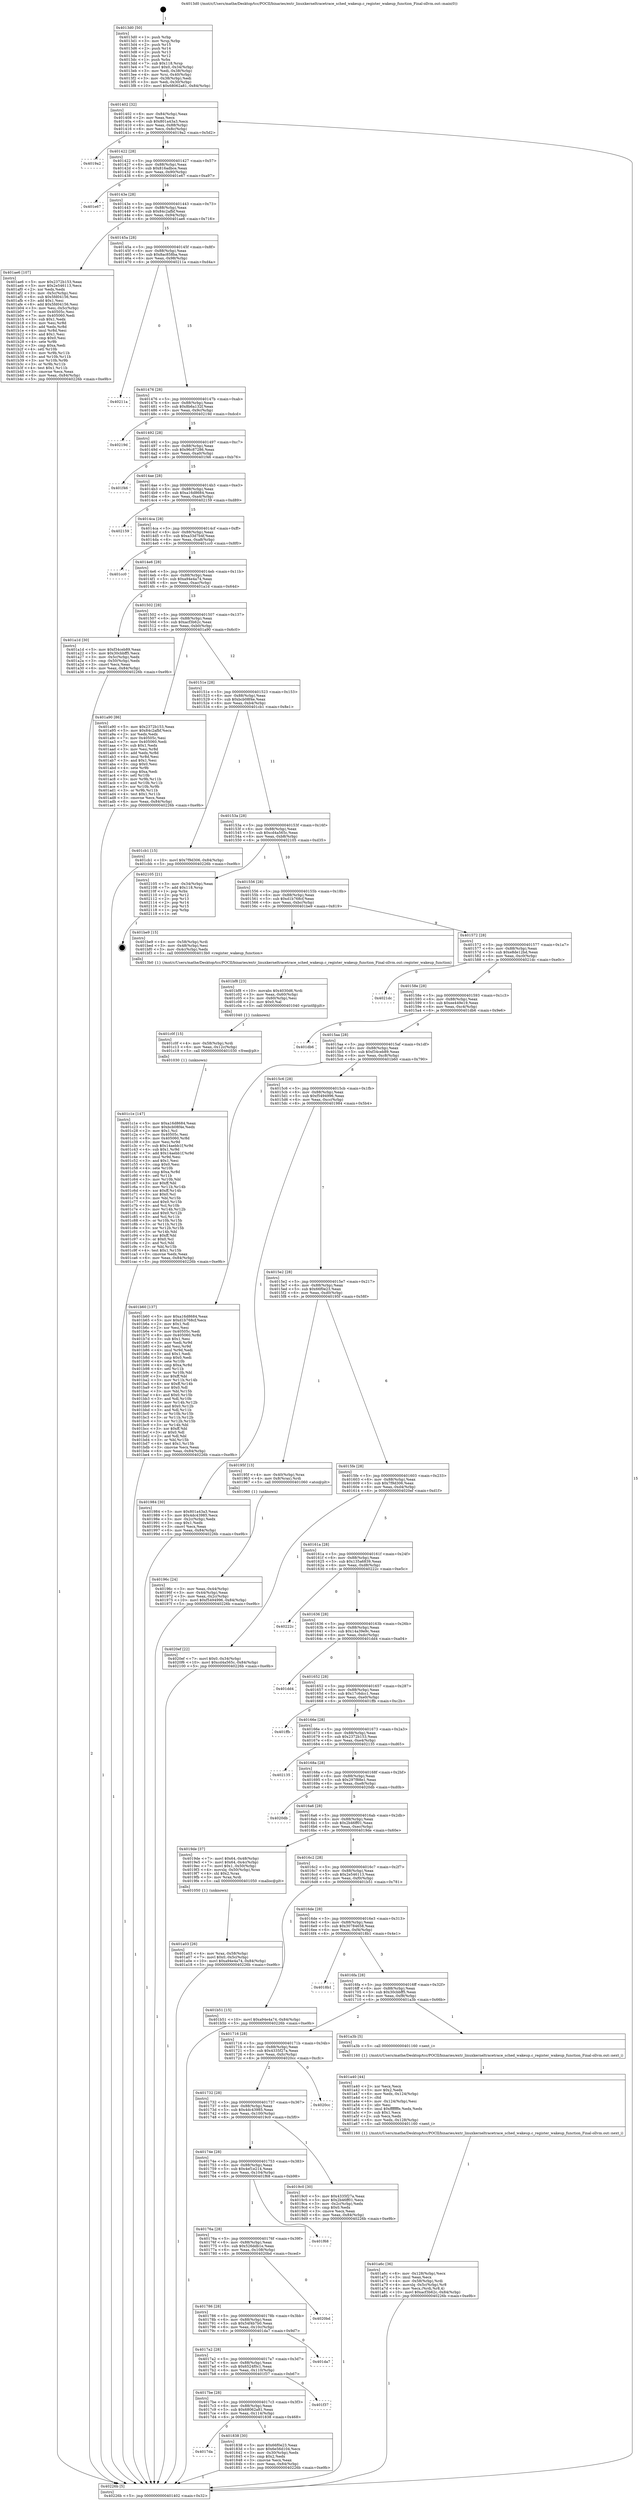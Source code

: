 digraph "0x4013d0" {
  label = "0x4013d0 (/mnt/c/Users/mathe/Desktop/tcc/POCII/binaries/extr_linuxkerneltracetrace_sched_wakeup.c_register_wakeup_function_Final-ollvm.out::main(0))"
  labelloc = "t"
  node[shape=record]

  Entry [label="",width=0.3,height=0.3,shape=circle,fillcolor=black,style=filled]
  "0x401402" [label="{
     0x401402 [32]\l
     | [instrs]\l
     &nbsp;&nbsp;0x401402 \<+6\>: mov -0x84(%rbp),%eax\l
     &nbsp;&nbsp;0x401408 \<+2\>: mov %eax,%ecx\l
     &nbsp;&nbsp;0x40140a \<+6\>: sub $0x801a43a3,%ecx\l
     &nbsp;&nbsp;0x401410 \<+6\>: mov %eax,-0x88(%rbp)\l
     &nbsp;&nbsp;0x401416 \<+6\>: mov %ecx,-0x8c(%rbp)\l
     &nbsp;&nbsp;0x40141c \<+6\>: je 00000000004019a2 \<main+0x5d2\>\l
  }"]
  "0x4019a2" [label="{
     0x4019a2\l
  }", style=dashed]
  "0x401422" [label="{
     0x401422 [28]\l
     | [instrs]\l
     &nbsp;&nbsp;0x401422 \<+5\>: jmp 0000000000401427 \<main+0x57\>\l
     &nbsp;&nbsp;0x401427 \<+6\>: mov -0x88(%rbp),%eax\l
     &nbsp;&nbsp;0x40142d \<+5\>: sub $0x816adbce,%eax\l
     &nbsp;&nbsp;0x401432 \<+6\>: mov %eax,-0x90(%rbp)\l
     &nbsp;&nbsp;0x401438 \<+6\>: je 0000000000401e67 \<main+0xa97\>\l
  }"]
  Exit [label="",width=0.3,height=0.3,shape=circle,fillcolor=black,style=filled,peripheries=2]
  "0x401e67" [label="{
     0x401e67\l
  }", style=dashed]
  "0x40143e" [label="{
     0x40143e [28]\l
     | [instrs]\l
     &nbsp;&nbsp;0x40143e \<+5\>: jmp 0000000000401443 \<main+0x73\>\l
     &nbsp;&nbsp;0x401443 \<+6\>: mov -0x88(%rbp),%eax\l
     &nbsp;&nbsp;0x401449 \<+5\>: sub $0x84c2afbf,%eax\l
     &nbsp;&nbsp;0x40144e \<+6\>: mov %eax,-0x94(%rbp)\l
     &nbsp;&nbsp;0x401454 \<+6\>: je 0000000000401ae6 \<main+0x716\>\l
  }"]
  "0x401c1e" [label="{
     0x401c1e [147]\l
     | [instrs]\l
     &nbsp;&nbsp;0x401c1e \<+5\>: mov $0xa16d8684,%eax\l
     &nbsp;&nbsp;0x401c23 \<+5\>: mov $0xbcb08f4e,%edx\l
     &nbsp;&nbsp;0x401c28 \<+2\>: mov $0x1,%cl\l
     &nbsp;&nbsp;0x401c2a \<+7\>: mov 0x40505c,%esi\l
     &nbsp;&nbsp;0x401c31 \<+8\>: mov 0x405060,%r8d\l
     &nbsp;&nbsp;0x401c39 \<+3\>: mov %esi,%r9d\l
     &nbsp;&nbsp;0x401c3c \<+7\>: sub $0x14aebb1f,%r9d\l
     &nbsp;&nbsp;0x401c43 \<+4\>: sub $0x1,%r9d\l
     &nbsp;&nbsp;0x401c47 \<+7\>: add $0x14aebb1f,%r9d\l
     &nbsp;&nbsp;0x401c4e \<+4\>: imul %r9d,%esi\l
     &nbsp;&nbsp;0x401c52 \<+3\>: and $0x1,%esi\l
     &nbsp;&nbsp;0x401c55 \<+3\>: cmp $0x0,%esi\l
     &nbsp;&nbsp;0x401c58 \<+4\>: sete %r10b\l
     &nbsp;&nbsp;0x401c5c \<+4\>: cmp $0xa,%r8d\l
     &nbsp;&nbsp;0x401c60 \<+4\>: setl %r11b\l
     &nbsp;&nbsp;0x401c64 \<+3\>: mov %r10b,%bl\l
     &nbsp;&nbsp;0x401c67 \<+3\>: xor $0xff,%bl\l
     &nbsp;&nbsp;0x401c6a \<+3\>: mov %r11b,%r14b\l
     &nbsp;&nbsp;0x401c6d \<+4\>: xor $0xff,%r14b\l
     &nbsp;&nbsp;0x401c71 \<+3\>: xor $0x0,%cl\l
     &nbsp;&nbsp;0x401c74 \<+3\>: mov %bl,%r15b\l
     &nbsp;&nbsp;0x401c77 \<+4\>: and $0x0,%r15b\l
     &nbsp;&nbsp;0x401c7b \<+3\>: and %cl,%r10b\l
     &nbsp;&nbsp;0x401c7e \<+3\>: mov %r14b,%r12b\l
     &nbsp;&nbsp;0x401c81 \<+4\>: and $0x0,%r12b\l
     &nbsp;&nbsp;0x401c85 \<+3\>: and %cl,%r11b\l
     &nbsp;&nbsp;0x401c88 \<+3\>: or %r10b,%r15b\l
     &nbsp;&nbsp;0x401c8b \<+3\>: or %r11b,%r12b\l
     &nbsp;&nbsp;0x401c8e \<+3\>: xor %r12b,%r15b\l
     &nbsp;&nbsp;0x401c91 \<+3\>: or %r14b,%bl\l
     &nbsp;&nbsp;0x401c94 \<+3\>: xor $0xff,%bl\l
     &nbsp;&nbsp;0x401c97 \<+3\>: or $0x0,%cl\l
     &nbsp;&nbsp;0x401c9a \<+2\>: and %cl,%bl\l
     &nbsp;&nbsp;0x401c9c \<+3\>: or %bl,%r15b\l
     &nbsp;&nbsp;0x401c9f \<+4\>: test $0x1,%r15b\l
     &nbsp;&nbsp;0x401ca3 \<+3\>: cmovne %edx,%eax\l
     &nbsp;&nbsp;0x401ca6 \<+6\>: mov %eax,-0x84(%rbp)\l
     &nbsp;&nbsp;0x401cac \<+5\>: jmp 000000000040226b \<main+0xe9b\>\l
  }"]
  "0x401ae6" [label="{
     0x401ae6 [107]\l
     | [instrs]\l
     &nbsp;&nbsp;0x401ae6 \<+5\>: mov $0x2372b153,%eax\l
     &nbsp;&nbsp;0x401aeb \<+5\>: mov $0x2e546113,%ecx\l
     &nbsp;&nbsp;0x401af0 \<+2\>: xor %edx,%edx\l
     &nbsp;&nbsp;0x401af2 \<+3\>: mov -0x5c(%rbp),%esi\l
     &nbsp;&nbsp;0x401af5 \<+6\>: sub $0x5fd04156,%esi\l
     &nbsp;&nbsp;0x401afb \<+3\>: add $0x1,%esi\l
     &nbsp;&nbsp;0x401afe \<+6\>: add $0x5fd04156,%esi\l
     &nbsp;&nbsp;0x401b04 \<+3\>: mov %esi,-0x5c(%rbp)\l
     &nbsp;&nbsp;0x401b07 \<+7\>: mov 0x40505c,%esi\l
     &nbsp;&nbsp;0x401b0e \<+7\>: mov 0x405060,%edi\l
     &nbsp;&nbsp;0x401b15 \<+3\>: sub $0x1,%edx\l
     &nbsp;&nbsp;0x401b18 \<+3\>: mov %esi,%r8d\l
     &nbsp;&nbsp;0x401b1b \<+3\>: add %edx,%r8d\l
     &nbsp;&nbsp;0x401b1e \<+4\>: imul %r8d,%esi\l
     &nbsp;&nbsp;0x401b22 \<+3\>: and $0x1,%esi\l
     &nbsp;&nbsp;0x401b25 \<+3\>: cmp $0x0,%esi\l
     &nbsp;&nbsp;0x401b28 \<+4\>: sete %r9b\l
     &nbsp;&nbsp;0x401b2c \<+3\>: cmp $0xa,%edi\l
     &nbsp;&nbsp;0x401b2f \<+4\>: setl %r10b\l
     &nbsp;&nbsp;0x401b33 \<+3\>: mov %r9b,%r11b\l
     &nbsp;&nbsp;0x401b36 \<+3\>: and %r10b,%r11b\l
     &nbsp;&nbsp;0x401b39 \<+3\>: xor %r10b,%r9b\l
     &nbsp;&nbsp;0x401b3c \<+3\>: or %r9b,%r11b\l
     &nbsp;&nbsp;0x401b3f \<+4\>: test $0x1,%r11b\l
     &nbsp;&nbsp;0x401b43 \<+3\>: cmovne %ecx,%eax\l
     &nbsp;&nbsp;0x401b46 \<+6\>: mov %eax,-0x84(%rbp)\l
     &nbsp;&nbsp;0x401b4c \<+5\>: jmp 000000000040226b \<main+0xe9b\>\l
  }"]
  "0x40145a" [label="{
     0x40145a [28]\l
     | [instrs]\l
     &nbsp;&nbsp;0x40145a \<+5\>: jmp 000000000040145f \<main+0x8f\>\l
     &nbsp;&nbsp;0x40145f \<+6\>: mov -0x88(%rbp),%eax\l
     &nbsp;&nbsp;0x401465 \<+5\>: sub $0x8ac858ba,%eax\l
     &nbsp;&nbsp;0x40146a \<+6\>: mov %eax,-0x98(%rbp)\l
     &nbsp;&nbsp;0x401470 \<+6\>: je 000000000040211a \<main+0xd4a\>\l
  }"]
  "0x401c0f" [label="{
     0x401c0f [15]\l
     | [instrs]\l
     &nbsp;&nbsp;0x401c0f \<+4\>: mov -0x58(%rbp),%rdi\l
     &nbsp;&nbsp;0x401c13 \<+6\>: mov %eax,-0x12c(%rbp)\l
     &nbsp;&nbsp;0x401c19 \<+5\>: call 0000000000401030 \<free@plt\>\l
     | [calls]\l
     &nbsp;&nbsp;0x401030 \{1\} (unknown)\l
  }"]
  "0x40211a" [label="{
     0x40211a\l
  }", style=dashed]
  "0x401476" [label="{
     0x401476 [28]\l
     | [instrs]\l
     &nbsp;&nbsp;0x401476 \<+5\>: jmp 000000000040147b \<main+0xab\>\l
     &nbsp;&nbsp;0x40147b \<+6\>: mov -0x88(%rbp),%eax\l
     &nbsp;&nbsp;0x401481 \<+5\>: sub $0x8b6a132f,%eax\l
     &nbsp;&nbsp;0x401486 \<+6\>: mov %eax,-0x9c(%rbp)\l
     &nbsp;&nbsp;0x40148c \<+6\>: je 000000000040219d \<main+0xdcd\>\l
  }"]
  "0x401bf8" [label="{
     0x401bf8 [23]\l
     | [instrs]\l
     &nbsp;&nbsp;0x401bf8 \<+10\>: movabs $0x4030d6,%rdi\l
     &nbsp;&nbsp;0x401c02 \<+3\>: mov %eax,-0x60(%rbp)\l
     &nbsp;&nbsp;0x401c05 \<+3\>: mov -0x60(%rbp),%esi\l
     &nbsp;&nbsp;0x401c08 \<+2\>: mov $0x0,%al\l
     &nbsp;&nbsp;0x401c0a \<+5\>: call 0000000000401040 \<printf@plt\>\l
     | [calls]\l
     &nbsp;&nbsp;0x401040 \{1\} (unknown)\l
  }"]
  "0x40219d" [label="{
     0x40219d\l
  }", style=dashed]
  "0x401492" [label="{
     0x401492 [28]\l
     | [instrs]\l
     &nbsp;&nbsp;0x401492 \<+5\>: jmp 0000000000401497 \<main+0xc7\>\l
     &nbsp;&nbsp;0x401497 \<+6\>: mov -0x88(%rbp),%eax\l
     &nbsp;&nbsp;0x40149d \<+5\>: sub $0x96c87286,%eax\l
     &nbsp;&nbsp;0x4014a2 \<+6\>: mov %eax,-0xa0(%rbp)\l
     &nbsp;&nbsp;0x4014a8 \<+6\>: je 0000000000401f46 \<main+0xb76\>\l
  }"]
  "0x401a6c" [label="{
     0x401a6c [36]\l
     | [instrs]\l
     &nbsp;&nbsp;0x401a6c \<+6\>: mov -0x128(%rbp),%ecx\l
     &nbsp;&nbsp;0x401a72 \<+3\>: imul %eax,%ecx\l
     &nbsp;&nbsp;0x401a75 \<+4\>: mov -0x58(%rbp),%rdi\l
     &nbsp;&nbsp;0x401a79 \<+4\>: movslq -0x5c(%rbp),%r8\l
     &nbsp;&nbsp;0x401a7d \<+4\>: mov %ecx,(%rdi,%r8,4)\l
     &nbsp;&nbsp;0x401a81 \<+10\>: movl $0xacf3b62c,-0x84(%rbp)\l
     &nbsp;&nbsp;0x401a8b \<+5\>: jmp 000000000040226b \<main+0xe9b\>\l
  }"]
  "0x401f46" [label="{
     0x401f46\l
  }", style=dashed]
  "0x4014ae" [label="{
     0x4014ae [28]\l
     | [instrs]\l
     &nbsp;&nbsp;0x4014ae \<+5\>: jmp 00000000004014b3 \<main+0xe3\>\l
     &nbsp;&nbsp;0x4014b3 \<+6\>: mov -0x88(%rbp),%eax\l
     &nbsp;&nbsp;0x4014b9 \<+5\>: sub $0xa16d8684,%eax\l
     &nbsp;&nbsp;0x4014be \<+6\>: mov %eax,-0xa4(%rbp)\l
     &nbsp;&nbsp;0x4014c4 \<+6\>: je 0000000000402159 \<main+0xd89\>\l
  }"]
  "0x401a40" [label="{
     0x401a40 [44]\l
     | [instrs]\l
     &nbsp;&nbsp;0x401a40 \<+2\>: xor %ecx,%ecx\l
     &nbsp;&nbsp;0x401a42 \<+5\>: mov $0x2,%edx\l
     &nbsp;&nbsp;0x401a47 \<+6\>: mov %edx,-0x124(%rbp)\l
     &nbsp;&nbsp;0x401a4d \<+1\>: cltd\l
     &nbsp;&nbsp;0x401a4e \<+6\>: mov -0x124(%rbp),%esi\l
     &nbsp;&nbsp;0x401a54 \<+2\>: idiv %esi\l
     &nbsp;&nbsp;0x401a56 \<+6\>: imul $0xfffffffe,%edx,%edx\l
     &nbsp;&nbsp;0x401a5c \<+3\>: sub $0x1,%ecx\l
     &nbsp;&nbsp;0x401a5f \<+2\>: sub %ecx,%edx\l
     &nbsp;&nbsp;0x401a61 \<+6\>: mov %edx,-0x128(%rbp)\l
     &nbsp;&nbsp;0x401a67 \<+5\>: call 0000000000401160 \<next_i\>\l
     | [calls]\l
     &nbsp;&nbsp;0x401160 \{1\} (/mnt/c/Users/mathe/Desktop/tcc/POCII/binaries/extr_linuxkerneltracetrace_sched_wakeup.c_register_wakeup_function_Final-ollvm.out::next_i)\l
  }"]
  "0x402159" [label="{
     0x402159\l
  }", style=dashed]
  "0x4014ca" [label="{
     0x4014ca [28]\l
     | [instrs]\l
     &nbsp;&nbsp;0x4014ca \<+5\>: jmp 00000000004014cf \<main+0xff\>\l
     &nbsp;&nbsp;0x4014cf \<+6\>: mov -0x88(%rbp),%eax\l
     &nbsp;&nbsp;0x4014d5 \<+5\>: sub $0xa33d7b4f,%eax\l
     &nbsp;&nbsp;0x4014da \<+6\>: mov %eax,-0xa8(%rbp)\l
     &nbsp;&nbsp;0x4014e0 \<+6\>: je 0000000000401cc0 \<main+0x8f0\>\l
  }"]
  "0x401a03" [label="{
     0x401a03 [26]\l
     | [instrs]\l
     &nbsp;&nbsp;0x401a03 \<+4\>: mov %rax,-0x58(%rbp)\l
     &nbsp;&nbsp;0x401a07 \<+7\>: movl $0x0,-0x5c(%rbp)\l
     &nbsp;&nbsp;0x401a0e \<+10\>: movl $0xa94e4a74,-0x84(%rbp)\l
     &nbsp;&nbsp;0x401a18 \<+5\>: jmp 000000000040226b \<main+0xe9b\>\l
  }"]
  "0x401cc0" [label="{
     0x401cc0\l
  }", style=dashed]
  "0x4014e6" [label="{
     0x4014e6 [28]\l
     | [instrs]\l
     &nbsp;&nbsp;0x4014e6 \<+5\>: jmp 00000000004014eb \<main+0x11b\>\l
     &nbsp;&nbsp;0x4014eb \<+6\>: mov -0x88(%rbp),%eax\l
     &nbsp;&nbsp;0x4014f1 \<+5\>: sub $0xa94e4a74,%eax\l
     &nbsp;&nbsp;0x4014f6 \<+6\>: mov %eax,-0xac(%rbp)\l
     &nbsp;&nbsp;0x4014fc \<+6\>: je 0000000000401a1d \<main+0x64d\>\l
  }"]
  "0x40196c" [label="{
     0x40196c [24]\l
     | [instrs]\l
     &nbsp;&nbsp;0x40196c \<+3\>: mov %eax,-0x44(%rbp)\l
     &nbsp;&nbsp;0x40196f \<+3\>: mov -0x44(%rbp),%eax\l
     &nbsp;&nbsp;0x401972 \<+3\>: mov %eax,-0x2c(%rbp)\l
     &nbsp;&nbsp;0x401975 \<+10\>: movl $0xf5494996,-0x84(%rbp)\l
     &nbsp;&nbsp;0x40197f \<+5\>: jmp 000000000040226b \<main+0xe9b\>\l
  }"]
  "0x401a1d" [label="{
     0x401a1d [30]\l
     | [instrs]\l
     &nbsp;&nbsp;0x401a1d \<+5\>: mov $0xf34ceb89,%eax\l
     &nbsp;&nbsp;0x401a22 \<+5\>: mov $0x30cbbff5,%ecx\l
     &nbsp;&nbsp;0x401a27 \<+3\>: mov -0x5c(%rbp),%edx\l
     &nbsp;&nbsp;0x401a2a \<+3\>: cmp -0x50(%rbp),%edx\l
     &nbsp;&nbsp;0x401a2d \<+3\>: cmovl %ecx,%eax\l
     &nbsp;&nbsp;0x401a30 \<+6\>: mov %eax,-0x84(%rbp)\l
     &nbsp;&nbsp;0x401a36 \<+5\>: jmp 000000000040226b \<main+0xe9b\>\l
  }"]
  "0x401502" [label="{
     0x401502 [28]\l
     | [instrs]\l
     &nbsp;&nbsp;0x401502 \<+5\>: jmp 0000000000401507 \<main+0x137\>\l
     &nbsp;&nbsp;0x401507 \<+6\>: mov -0x88(%rbp),%eax\l
     &nbsp;&nbsp;0x40150d \<+5\>: sub $0xacf3b62c,%eax\l
     &nbsp;&nbsp;0x401512 \<+6\>: mov %eax,-0xb0(%rbp)\l
     &nbsp;&nbsp;0x401518 \<+6\>: je 0000000000401a90 \<main+0x6c0\>\l
  }"]
  "0x4013d0" [label="{
     0x4013d0 [50]\l
     | [instrs]\l
     &nbsp;&nbsp;0x4013d0 \<+1\>: push %rbp\l
     &nbsp;&nbsp;0x4013d1 \<+3\>: mov %rsp,%rbp\l
     &nbsp;&nbsp;0x4013d4 \<+2\>: push %r15\l
     &nbsp;&nbsp;0x4013d6 \<+2\>: push %r14\l
     &nbsp;&nbsp;0x4013d8 \<+2\>: push %r13\l
     &nbsp;&nbsp;0x4013da \<+2\>: push %r12\l
     &nbsp;&nbsp;0x4013dc \<+1\>: push %rbx\l
     &nbsp;&nbsp;0x4013dd \<+7\>: sub $0x118,%rsp\l
     &nbsp;&nbsp;0x4013e4 \<+7\>: movl $0x0,-0x34(%rbp)\l
     &nbsp;&nbsp;0x4013eb \<+3\>: mov %edi,-0x38(%rbp)\l
     &nbsp;&nbsp;0x4013ee \<+4\>: mov %rsi,-0x40(%rbp)\l
     &nbsp;&nbsp;0x4013f2 \<+3\>: mov -0x38(%rbp),%edi\l
     &nbsp;&nbsp;0x4013f5 \<+3\>: mov %edi,-0x30(%rbp)\l
     &nbsp;&nbsp;0x4013f8 \<+10\>: movl $0x68062a81,-0x84(%rbp)\l
  }"]
  "0x401a90" [label="{
     0x401a90 [86]\l
     | [instrs]\l
     &nbsp;&nbsp;0x401a90 \<+5\>: mov $0x2372b153,%eax\l
     &nbsp;&nbsp;0x401a95 \<+5\>: mov $0x84c2afbf,%ecx\l
     &nbsp;&nbsp;0x401a9a \<+2\>: xor %edx,%edx\l
     &nbsp;&nbsp;0x401a9c \<+7\>: mov 0x40505c,%esi\l
     &nbsp;&nbsp;0x401aa3 \<+7\>: mov 0x405060,%edi\l
     &nbsp;&nbsp;0x401aaa \<+3\>: sub $0x1,%edx\l
     &nbsp;&nbsp;0x401aad \<+3\>: mov %esi,%r8d\l
     &nbsp;&nbsp;0x401ab0 \<+3\>: add %edx,%r8d\l
     &nbsp;&nbsp;0x401ab3 \<+4\>: imul %r8d,%esi\l
     &nbsp;&nbsp;0x401ab7 \<+3\>: and $0x1,%esi\l
     &nbsp;&nbsp;0x401aba \<+3\>: cmp $0x0,%esi\l
     &nbsp;&nbsp;0x401abd \<+4\>: sete %r9b\l
     &nbsp;&nbsp;0x401ac1 \<+3\>: cmp $0xa,%edi\l
     &nbsp;&nbsp;0x401ac4 \<+4\>: setl %r10b\l
     &nbsp;&nbsp;0x401ac8 \<+3\>: mov %r9b,%r11b\l
     &nbsp;&nbsp;0x401acb \<+3\>: and %r10b,%r11b\l
     &nbsp;&nbsp;0x401ace \<+3\>: xor %r10b,%r9b\l
     &nbsp;&nbsp;0x401ad1 \<+3\>: or %r9b,%r11b\l
     &nbsp;&nbsp;0x401ad4 \<+4\>: test $0x1,%r11b\l
     &nbsp;&nbsp;0x401ad8 \<+3\>: cmovne %ecx,%eax\l
     &nbsp;&nbsp;0x401adb \<+6\>: mov %eax,-0x84(%rbp)\l
     &nbsp;&nbsp;0x401ae1 \<+5\>: jmp 000000000040226b \<main+0xe9b\>\l
  }"]
  "0x40151e" [label="{
     0x40151e [28]\l
     | [instrs]\l
     &nbsp;&nbsp;0x40151e \<+5\>: jmp 0000000000401523 \<main+0x153\>\l
     &nbsp;&nbsp;0x401523 \<+6\>: mov -0x88(%rbp),%eax\l
     &nbsp;&nbsp;0x401529 \<+5\>: sub $0xbcb08f4e,%eax\l
     &nbsp;&nbsp;0x40152e \<+6\>: mov %eax,-0xb4(%rbp)\l
     &nbsp;&nbsp;0x401534 \<+6\>: je 0000000000401cb1 \<main+0x8e1\>\l
  }"]
  "0x40226b" [label="{
     0x40226b [5]\l
     | [instrs]\l
     &nbsp;&nbsp;0x40226b \<+5\>: jmp 0000000000401402 \<main+0x32\>\l
  }"]
  "0x401cb1" [label="{
     0x401cb1 [15]\l
     | [instrs]\l
     &nbsp;&nbsp;0x401cb1 \<+10\>: movl $0x7f9d306,-0x84(%rbp)\l
     &nbsp;&nbsp;0x401cbb \<+5\>: jmp 000000000040226b \<main+0xe9b\>\l
  }"]
  "0x40153a" [label="{
     0x40153a [28]\l
     | [instrs]\l
     &nbsp;&nbsp;0x40153a \<+5\>: jmp 000000000040153f \<main+0x16f\>\l
     &nbsp;&nbsp;0x40153f \<+6\>: mov -0x88(%rbp),%eax\l
     &nbsp;&nbsp;0x401545 \<+5\>: sub $0xcd4a565c,%eax\l
     &nbsp;&nbsp;0x40154a \<+6\>: mov %eax,-0xb8(%rbp)\l
     &nbsp;&nbsp;0x401550 \<+6\>: je 0000000000402105 \<main+0xd35\>\l
  }"]
  "0x4017da" [label="{
     0x4017da\l
  }", style=dashed]
  "0x402105" [label="{
     0x402105 [21]\l
     | [instrs]\l
     &nbsp;&nbsp;0x402105 \<+3\>: mov -0x34(%rbp),%eax\l
     &nbsp;&nbsp;0x402108 \<+7\>: add $0x118,%rsp\l
     &nbsp;&nbsp;0x40210f \<+1\>: pop %rbx\l
     &nbsp;&nbsp;0x402110 \<+2\>: pop %r12\l
     &nbsp;&nbsp;0x402112 \<+2\>: pop %r13\l
     &nbsp;&nbsp;0x402114 \<+2\>: pop %r14\l
     &nbsp;&nbsp;0x402116 \<+2\>: pop %r15\l
     &nbsp;&nbsp;0x402118 \<+1\>: pop %rbp\l
     &nbsp;&nbsp;0x402119 \<+1\>: ret\l
  }"]
  "0x401556" [label="{
     0x401556 [28]\l
     | [instrs]\l
     &nbsp;&nbsp;0x401556 \<+5\>: jmp 000000000040155b \<main+0x18b\>\l
     &nbsp;&nbsp;0x40155b \<+6\>: mov -0x88(%rbp),%eax\l
     &nbsp;&nbsp;0x401561 \<+5\>: sub $0xd1b768cf,%eax\l
     &nbsp;&nbsp;0x401566 \<+6\>: mov %eax,-0xbc(%rbp)\l
     &nbsp;&nbsp;0x40156c \<+6\>: je 0000000000401be9 \<main+0x819\>\l
  }"]
  "0x401838" [label="{
     0x401838 [30]\l
     | [instrs]\l
     &nbsp;&nbsp;0x401838 \<+5\>: mov $0x66f0e23,%eax\l
     &nbsp;&nbsp;0x40183d \<+5\>: mov $0x6e56d104,%ecx\l
     &nbsp;&nbsp;0x401842 \<+3\>: mov -0x30(%rbp),%edx\l
     &nbsp;&nbsp;0x401845 \<+3\>: cmp $0x2,%edx\l
     &nbsp;&nbsp;0x401848 \<+3\>: cmovne %ecx,%eax\l
     &nbsp;&nbsp;0x40184b \<+6\>: mov %eax,-0x84(%rbp)\l
     &nbsp;&nbsp;0x401851 \<+5\>: jmp 000000000040226b \<main+0xe9b\>\l
  }"]
  "0x401be9" [label="{
     0x401be9 [15]\l
     | [instrs]\l
     &nbsp;&nbsp;0x401be9 \<+4\>: mov -0x58(%rbp),%rdi\l
     &nbsp;&nbsp;0x401bed \<+3\>: mov -0x48(%rbp),%esi\l
     &nbsp;&nbsp;0x401bf0 \<+3\>: mov -0x4c(%rbp),%edx\l
     &nbsp;&nbsp;0x401bf3 \<+5\>: call 00000000004013b0 \<register_wakeup_function\>\l
     | [calls]\l
     &nbsp;&nbsp;0x4013b0 \{1\} (/mnt/c/Users/mathe/Desktop/tcc/POCII/binaries/extr_linuxkerneltracetrace_sched_wakeup.c_register_wakeup_function_Final-ollvm.out::register_wakeup_function)\l
  }"]
  "0x401572" [label="{
     0x401572 [28]\l
     | [instrs]\l
     &nbsp;&nbsp;0x401572 \<+5\>: jmp 0000000000401577 \<main+0x1a7\>\l
     &nbsp;&nbsp;0x401577 \<+6\>: mov -0x88(%rbp),%eax\l
     &nbsp;&nbsp;0x40157d \<+5\>: sub $0xe8de12bd,%eax\l
     &nbsp;&nbsp;0x401582 \<+6\>: mov %eax,-0xc0(%rbp)\l
     &nbsp;&nbsp;0x401588 \<+6\>: je 00000000004021dc \<main+0xe0c\>\l
  }"]
  "0x4017be" [label="{
     0x4017be [28]\l
     | [instrs]\l
     &nbsp;&nbsp;0x4017be \<+5\>: jmp 00000000004017c3 \<main+0x3f3\>\l
     &nbsp;&nbsp;0x4017c3 \<+6\>: mov -0x88(%rbp),%eax\l
     &nbsp;&nbsp;0x4017c9 \<+5\>: sub $0x68062a81,%eax\l
     &nbsp;&nbsp;0x4017ce \<+6\>: mov %eax,-0x114(%rbp)\l
     &nbsp;&nbsp;0x4017d4 \<+6\>: je 0000000000401838 \<main+0x468\>\l
  }"]
  "0x4021dc" [label="{
     0x4021dc\l
  }", style=dashed]
  "0x40158e" [label="{
     0x40158e [28]\l
     | [instrs]\l
     &nbsp;&nbsp;0x40158e \<+5\>: jmp 0000000000401593 \<main+0x1c3\>\l
     &nbsp;&nbsp;0x401593 \<+6\>: mov -0x88(%rbp),%eax\l
     &nbsp;&nbsp;0x401599 \<+5\>: sub $0xee449e19,%eax\l
     &nbsp;&nbsp;0x40159e \<+6\>: mov %eax,-0xc4(%rbp)\l
     &nbsp;&nbsp;0x4015a4 \<+6\>: je 0000000000401db6 \<main+0x9e6\>\l
  }"]
  "0x401f37" [label="{
     0x401f37\l
  }", style=dashed]
  "0x401db6" [label="{
     0x401db6\l
  }", style=dashed]
  "0x4015aa" [label="{
     0x4015aa [28]\l
     | [instrs]\l
     &nbsp;&nbsp;0x4015aa \<+5\>: jmp 00000000004015af \<main+0x1df\>\l
     &nbsp;&nbsp;0x4015af \<+6\>: mov -0x88(%rbp),%eax\l
     &nbsp;&nbsp;0x4015b5 \<+5\>: sub $0xf34ceb89,%eax\l
     &nbsp;&nbsp;0x4015ba \<+6\>: mov %eax,-0xc8(%rbp)\l
     &nbsp;&nbsp;0x4015c0 \<+6\>: je 0000000000401b60 \<main+0x790\>\l
  }"]
  "0x4017a2" [label="{
     0x4017a2 [28]\l
     | [instrs]\l
     &nbsp;&nbsp;0x4017a2 \<+5\>: jmp 00000000004017a7 \<main+0x3d7\>\l
     &nbsp;&nbsp;0x4017a7 \<+6\>: mov -0x88(%rbp),%eax\l
     &nbsp;&nbsp;0x4017ad \<+5\>: sub $0x6524f0c1,%eax\l
     &nbsp;&nbsp;0x4017b2 \<+6\>: mov %eax,-0x110(%rbp)\l
     &nbsp;&nbsp;0x4017b8 \<+6\>: je 0000000000401f37 \<main+0xb67\>\l
  }"]
  "0x401b60" [label="{
     0x401b60 [137]\l
     | [instrs]\l
     &nbsp;&nbsp;0x401b60 \<+5\>: mov $0xa16d8684,%eax\l
     &nbsp;&nbsp;0x401b65 \<+5\>: mov $0xd1b768cf,%ecx\l
     &nbsp;&nbsp;0x401b6a \<+2\>: mov $0x1,%dl\l
     &nbsp;&nbsp;0x401b6c \<+2\>: xor %esi,%esi\l
     &nbsp;&nbsp;0x401b6e \<+7\>: mov 0x40505c,%edi\l
     &nbsp;&nbsp;0x401b75 \<+8\>: mov 0x405060,%r8d\l
     &nbsp;&nbsp;0x401b7d \<+3\>: sub $0x1,%esi\l
     &nbsp;&nbsp;0x401b80 \<+3\>: mov %edi,%r9d\l
     &nbsp;&nbsp;0x401b83 \<+3\>: add %esi,%r9d\l
     &nbsp;&nbsp;0x401b86 \<+4\>: imul %r9d,%edi\l
     &nbsp;&nbsp;0x401b8a \<+3\>: and $0x1,%edi\l
     &nbsp;&nbsp;0x401b8d \<+3\>: cmp $0x0,%edi\l
     &nbsp;&nbsp;0x401b90 \<+4\>: sete %r10b\l
     &nbsp;&nbsp;0x401b94 \<+4\>: cmp $0xa,%r8d\l
     &nbsp;&nbsp;0x401b98 \<+4\>: setl %r11b\l
     &nbsp;&nbsp;0x401b9c \<+3\>: mov %r10b,%bl\l
     &nbsp;&nbsp;0x401b9f \<+3\>: xor $0xff,%bl\l
     &nbsp;&nbsp;0x401ba2 \<+3\>: mov %r11b,%r14b\l
     &nbsp;&nbsp;0x401ba5 \<+4\>: xor $0xff,%r14b\l
     &nbsp;&nbsp;0x401ba9 \<+3\>: xor $0x0,%dl\l
     &nbsp;&nbsp;0x401bac \<+3\>: mov %bl,%r15b\l
     &nbsp;&nbsp;0x401baf \<+4\>: and $0x0,%r15b\l
     &nbsp;&nbsp;0x401bb3 \<+3\>: and %dl,%r10b\l
     &nbsp;&nbsp;0x401bb6 \<+3\>: mov %r14b,%r12b\l
     &nbsp;&nbsp;0x401bb9 \<+4\>: and $0x0,%r12b\l
     &nbsp;&nbsp;0x401bbd \<+3\>: and %dl,%r11b\l
     &nbsp;&nbsp;0x401bc0 \<+3\>: or %r10b,%r15b\l
     &nbsp;&nbsp;0x401bc3 \<+3\>: or %r11b,%r12b\l
     &nbsp;&nbsp;0x401bc6 \<+3\>: xor %r12b,%r15b\l
     &nbsp;&nbsp;0x401bc9 \<+3\>: or %r14b,%bl\l
     &nbsp;&nbsp;0x401bcc \<+3\>: xor $0xff,%bl\l
     &nbsp;&nbsp;0x401bcf \<+3\>: or $0x0,%dl\l
     &nbsp;&nbsp;0x401bd2 \<+2\>: and %dl,%bl\l
     &nbsp;&nbsp;0x401bd4 \<+3\>: or %bl,%r15b\l
     &nbsp;&nbsp;0x401bd7 \<+4\>: test $0x1,%r15b\l
     &nbsp;&nbsp;0x401bdb \<+3\>: cmovne %ecx,%eax\l
     &nbsp;&nbsp;0x401bde \<+6\>: mov %eax,-0x84(%rbp)\l
     &nbsp;&nbsp;0x401be4 \<+5\>: jmp 000000000040226b \<main+0xe9b\>\l
  }"]
  "0x4015c6" [label="{
     0x4015c6 [28]\l
     | [instrs]\l
     &nbsp;&nbsp;0x4015c6 \<+5\>: jmp 00000000004015cb \<main+0x1fb\>\l
     &nbsp;&nbsp;0x4015cb \<+6\>: mov -0x88(%rbp),%eax\l
     &nbsp;&nbsp;0x4015d1 \<+5\>: sub $0xf5494996,%eax\l
     &nbsp;&nbsp;0x4015d6 \<+6\>: mov %eax,-0xcc(%rbp)\l
     &nbsp;&nbsp;0x4015dc \<+6\>: je 0000000000401984 \<main+0x5b4\>\l
  }"]
  "0x401da7" [label="{
     0x401da7\l
  }", style=dashed]
  "0x401984" [label="{
     0x401984 [30]\l
     | [instrs]\l
     &nbsp;&nbsp;0x401984 \<+5\>: mov $0x801a43a3,%eax\l
     &nbsp;&nbsp;0x401989 \<+5\>: mov $0x4dc43985,%ecx\l
     &nbsp;&nbsp;0x40198e \<+3\>: mov -0x2c(%rbp),%edx\l
     &nbsp;&nbsp;0x401991 \<+3\>: cmp $0x1,%edx\l
     &nbsp;&nbsp;0x401994 \<+3\>: cmovl %ecx,%eax\l
     &nbsp;&nbsp;0x401997 \<+6\>: mov %eax,-0x84(%rbp)\l
     &nbsp;&nbsp;0x40199d \<+5\>: jmp 000000000040226b \<main+0xe9b\>\l
  }"]
  "0x4015e2" [label="{
     0x4015e2 [28]\l
     | [instrs]\l
     &nbsp;&nbsp;0x4015e2 \<+5\>: jmp 00000000004015e7 \<main+0x217\>\l
     &nbsp;&nbsp;0x4015e7 \<+6\>: mov -0x88(%rbp),%eax\l
     &nbsp;&nbsp;0x4015ed \<+5\>: sub $0x66f0e23,%eax\l
     &nbsp;&nbsp;0x4015f2 \<+6\>: mov %eax,-0xd0(%rbp)\l
     &nbsp;&nbsp;0x4015f8 \<+6\>: je 000000000040195f \<main+0x58f\>\l
  }"]
  "0x401786" [label="{
     0x401786 [28]\l
     | [instrs]\l
     &nbsp;&nbsp;0x401786 \<+5\>: jmp 000000000040178b \<main+0x3bb\>\l
     &nbsp;&nbsp;0x40178b \<+6\>: mov -0x88(%rbp),%eax\l
     &nbsp;&nbsp;0x401791 \<+5\>: sub $0x54f4b7b0,%eax\l
     &nbsp;&nbsp;0x401796 \<+6\>: mov %eax,-0x10c(%rbp)\l
     &nbsp;&nbsp;0x40179c \<+6\>: je 0000000000401da7 \<main+0x9d7\>\l
  }"]
  "0x40195f" [label="{
     0x40195f [13]\l
     | [instrs]\l
     &nbsp;&nbsp;0x40195f \<+4\>: mov -0x40(%rbp),%rax\l
     &nbsp;&nbsp;0x401963 \<+4\>: mov 0x8(%rax),%rdi\l
     &nbsp;&nbsp;0x401967 \<+5\>: call 0000000000401060 \<atoi@plt\>\l
     | [calls]\l
     &nbsp;&nbsp;0x401060 \{1\} (unknown)\l
  }"]
  "0x4015fe" [label="{
     0x4015fe [28]\l
     | [instrs]\l
     &nbsp;&nbsp;0x4015fe \<+5\>: jmp 0000000000401603 \<main+0x233\>\l
     &nbsp;&nbsp;0x401603 \<+6\>: mov -0x88(%rbp),%eax\l
     &nbsp;&nbsp;0x401609 \<+5\>: sub $0x7f9d306,%eax\l
     &nbsp;&nbsp;0x40160e \<+6\>: mov %eax,-0xd4(%rbp)\l
     &nbsp;&nbsp;0x401614 \<+6\>: je 00000000004020ef \<main+0xd1f\>\l
  }"]
  "0x4020bd" [label="{
     0x4020bd\l
  }", style=dashed]
  "0x4020ef" [label="{
     0x4020ef [22]\l
     | [instrs]\l
     &nbsp;&nbsp;0x4020ef \<+7\>: movl $0x0,-0x34(%rbp)\l
     &nbsp;&nbsp;0x4020f6 \<+10\>: movl $0xcd4a565c,-0x84(%rbp)\l
     &nbsp;&nbsp;0x402100 \<+5\>: jmp 000000000040226b \<main+0xe9b\>\l
  }"]
  "0x40161a" [label="{
     0x40161a [28]\l
     | [instrs]\l
     &nbsp;&nbsp;0x40161a \<+5\>: jmp 000000000040161f \<main+0x24f\>\l
     &nbsp;&nbsp;0x40161f \<+6\>: mov -0x88(%rbp),%eax\l
     &nbsp;&nbsp;0x401625 \<+5\>: sub $0x135a6839,%eax\l
     &nbsp;&nbsp;0x40162a \<+6\>: mov %eax,-0xd8(%rbp)\l
     &nbsp;&nbsp;0x401630 \<+6\>: je 000000000040222c \<main+0xe5c\>\l
  }"]
  "0x40176a" [label="{
     0x40176a [28]\l
     | [instrs]\l
     &nbsp;&nbsp;0x40176a \<+5\>: jmp 000000000040176f \<main+0x39f\>\l
     &nbsp;&nbsp;0x40176f \<+6\>: mov -0x88(%rbp),%eax\l
     &nbsp;&nbsp;0x401775 \<+5\>: sub $0x526ddb1e,%eax\l
     &nbsp;&nbsp;0x40177a \<+6\>: mov %eax,-0x108(%rbp)\l
     &nbsp;&nbsp;0x401780 \<+6\>: je 00000000004020bd \<main+0xced\>\l
  }"]
  "0x40222c" [label="{
     0x40222c\l
  }", style=dashed]
  "0x401636" [label="{
     0x401636 [28]\l
     | [instrs]\l
     &nbsp;&nbsp;0x401636 \<+5\>: jmp 000000000040163b \<main+0x26b\>\l
     &nbsp;&nbsp;0x40163b \<+6\>: mov -0x88(%rbp),%eax\l
     &nbsp;&nbsp;0x401641 \<+5\>: sub $0x14a39e9c,%eax\l
     &nbsp;&nbsp;0x401646 \<+6\>: mov %eax,-0xdc(%rbp)\l
     &nbsp;&nbsp;0x40164c \<+6\>: je 0000000000401dd4 \<main+0xa04\>\l
  }"]
  "0x401f68" [label="{
     0x401f68\l
  }", style=dashed]
  "0x401dd4" [label="{
     0x401dd4\l
  }", style=dashed]
  "0x401652" [label="{
     0x401652 [28]\l
     | [instrs]\l
     &nbsp;&nbsp;0x401652 \<+5\>: jmp 0000000000401657 \<main+0x287\>\l
     &nbsp;&nbsp;0x401657 \<+6\>: mov -0x88(%rbp),%eax\l
     &nbsp;&nbsp;0x40165d \<+5\>: sub $0x17c6dcc1,%eax\l
     &nbsp;&nbsp;0x401662 \<+6\>: mov %eax,-0xe0(%rbp)\l
     &nbsp;&nbsp;0x401668 \<+6\>: je 0000000000401ffb \<main+0xc2b\>\l
  }"]
  "0x40174e" [label="{
     0x40174e [28]\l
     | [instrs]\l
     &nbsp;&nbsp;0x40174e \<+5\>: jmp 0000000000401753 \<main+0x383\>\l
     &nbsp;&nbsp;0x401753 \<+6\>: mov -0x88(%rbp),%eax\l
     &nbsp;&nbsp;0x401759 \<+5\>: sub $0x4ef1e214,%eax\l
     &nbsp;&nbsp;0x40175e \<+6\>: mov %eax,-0x104(%rbp)\l
     &nbsp;&nbsp;0x401764 \<+6\>: je 0000000000401f68 \<main+0xb98\>\l
  }"]
  "0x401ffb" [label="{
     0x401ffb\l
  }", style=dashed]
  "0x40166e" [label="{
     0x40166e [28]\l
     | [instrs]\l
     &nbsp;&nbsp;0x40166e \<+5\>: jmp 0000000000401673 \<main+0x2a3\>\l
     &nbsp;&nbsp;0x401673 \<+6\>: mov -0x88(%rbp),%eax\l
     &nbsp;&nbsp;0x401679 \<+5\>: sub $0x2372b153,%eax\l
     &nbsp;&nbsp;0x40167e \<+6\>: mov %eax,-0xe4(%rbp)\l
     &nbsp;&nbsp;0x401684 \<+6\>: je 0000000000402135 \<main+0xd65\>\l
  }"]
  "0x4019c0" [label="{
     0x4019c0 [30]\l
     | [instrs]\l
     &nbsp;&nbsp;0x4019c0 \<+5\>: mov $0x4335f27a,%eax\l
     &nbsp;&nbsp;0x4019c5 \<+5\>: mov $0x2b46ff01,%ecx\l
     &nbsp;&nbsp;0x4019ca \<+3\>: mov -0x2c(%rbp),%edx\l
     &nbsp;&nbsp;0x4019cd \<+3\>: cmp $0x0,%edx\l
     &nbsp;&nbsp;0x4019d0 \<+3\>: cmove %ecx,%eax\l
     &nbsp;&nbsp;0x4019d3 \<+6\>: mov %eax,-0x84(%rbp)\l
     &nbsp;&nbsp;0x4019d9 \<+5\>: jmp 000000000040226b \<main+0xe9b\>\l
  }"]
  "0x402135" [label="{
     0x402135\l
  }", style=dashed]
  "0x40168a" [label="{
     0x40168a [28]\l
     | [instrs]\l
     &nbsp;&nbsp;0x40168a \<+5\>: jmp 000000000040168f \<main+0x2bf\>\l
     &nbsp;&nbsp;0x40168f \<+6\>: mov -0x88(%rbp),%eax\l
     &nbsp;&nbsp;0x401695 \<+5\>: sub $0x297f88e1,%eax\l
     &nbsp;&nbsp;0x40169a \<+6\>: mov %eax,-0xe8(%rbp)\l
     &nbsp;&nbsp;0x4016a0 \<+6\>: je 00000000004020db \<main+0xd0b\>\l
  }"]
  "0x401732" [label="{
     0x401732 [28]\l
     | [instrs]\l
     &nbsp;&nbsp;0x401732 \<+5\>: jmp 0000000000401737 \<main+0x367\>\l
     &nbsp;&nbsp;0x401737 \<+6\>: mov -0x88(%rbp),%eax\l
     &nbsp;&nbsp;0x40173d \<+5\>: sub $0x4dc43985,%eax\l
     &nbsp;&nbsp;0x401742 \<+6\>: mov %eax,-0x100(%rbp)\l
     &nbsp;&nbsp;0x401748 \<+6\>: je 00000000004019c0 \<main+0x5f0\>\l
  }"]
  "0x4020db" [label="{
     0x4020db\l
  }", style=dashed]
  "0x4016a6" [label="{
     0x4016a6 [28]\l
     | [instrs]\l
     &nbsp;&nbsp;0x4016a6 \<+5\>: jmp 00000000004016ab \<main+0x2db\>\l
     &nbsp;&nbsp;0x4016ab \<+6\>: mov -0x88(%rbp),%eax\l
     &nbsp;&nbsp;0x4016b1 \<+5\>: sub $0x2b46ff01,%eax\l
     &nbsp;&nbsp;0x4016b6 \<+6\>: mov %eax,-0xec(%rbp)\l
     &nbsp;&nbsp;0x4016bc \<+6\>: je 00000000004019de \<main+0x60e\>\l
  }"]
  "0x4020cc" [label="{
     0x4020cc\l
  }", style=dashed]
  "0x4019de" [label="{
     0x4019de [37]\l
     | [instrs]\l
     &nbsp;&nbsp;0x4019de \<+7\>: movl $0x64,-0x48(%rbp)\l
     &nbsp;&nbsp;0x4019e5 \<+7\>: movl $0x64,-0x4c(%rbp)\l
     &nbsp;&nbsp;0x4019ec \<+7\>: movl $0x1,-0x50(%rbp)\l
     &nbsp;&nbsp;0x4019f3 \<+4\>: movslq -0x50(%rbp),%rax\l
     &nbsp;&nbsp;0x4019f7 \<+4\>: shl $0x2,%rax\l
     &nbsp;&nbsp;0x4019fb \<+3\>: mov %rax,%rdi\l
     &nbsp;&nbsp;0x4019fe \<+5\>: call 0000000000401050 \<malloc@plt\>\l
     | [calls]\l
     &nbsp;&nbsp;0x401050 \{1\} (unknown)\l
  }"]
  "0x4016c2" [label="{
     0x4016c2 [28]\l
     | [instrs]\l
     &nbsp;&nbsp;0x4016c2 \<+5\>: jmp 00000000004016c7 \<main+0x2f7\>\l
     &nbsp;&nbsp;0x4016c7 \<+6\>: mov -0x88(%rbp),%eax\l
     &nbsp;&nbsp;0x4016cd \<+5\>: sub $0x2e546113,%eax\l
     &nbsp;&nbsp;0x4016d2 \<+6\>: mov %eax,-0xf0(%rbp)\l
     &nbsp;&nbsp;0x4016d8 \<+6\>: je 0000000000401b51 \<main+0x781\>\l
  }"]
  "0x401716" [label="{
     0x401716 [28]\l
     | [instrs]\l
     &nbsp;&nbsp;0x401716 \<+5\>: jmp 000000000040171b \<main+0x34b\>\l
     &nbsp;&nbsp;0x40171b \<+6\>: mov -0x88(%rbp),%eax\l
     &nbsp;&nbsp;0x401721 \<+5\>: sub $0x4335f27a,%eax\l
     &nbsp;&nbsp;0x401726 \<+6\>: mov %eax,-0xfc(%rbp)\l
     &nbsp;&nbsp;0x40172c \<+6\>: je 00000000004020cc \<main+0xcfc\>\l
  }"]
  "0x401b51" [label="{
     0x401b51 [15]\l
     | [instrs]\l
     &nbsp;&nbsp;0x401b51 \<+10\>: movl $0xa94e4a74,-0x84(%rbp)\l
     &nbsp;&nbsp;0x401b5b \<+5\>: jmp 000000000040226b \<main+0xe9b\>\l
  }"]
  "0x4016de" [label="{
     0x4016de [28]\l
     | [instrs]\l
     &nbsp;&nbsp;0x4016de \<+5\>: jmp 00000000004016e3 \<main+0x313\>\l
     &nbsp;&nbsp;0x4016e3 \<+6\>: mov -0x88(%rbp),%eax\l
     &nbsp;&nbsp;0x4016e9 \<+5\>: sub $0x30784658,%eax\l
     &nbsp;&nbsp;0x4016ee \<+6\>: mov %eax,-0xf4(%rbp)\l
     &nbsp;&nbsp;0x4016f4 \<+6\>: je 00000000004018b1 \<main+0x4e1\>\l
  }"]
  "0x401a3b" [label="{
     0x401a3b [5]\l
     | [instrs]\l
     &nbsp;&nbsp;0x401a3b \<+5\>: call 0000000000401160 \<next_i\>\l
     | [calls]\l
     &nbsp;&nbsp;0x401160 \{1\} (/mnt/c/Users/mathe/Desktop/tcc/POCII/binaries/extr_linuxkerneltracetrace_sched_wakeup.c_register_wakeup_function_Final-ollvm.out::next_i)\l
  }"]
  "0x4018b1" [label="{
     0x4018b1\l
  }", style=dashed]
  "0x4016fa" [label="{
     0x4016fa [28]\l
     | [instrs]\l
     &nbsp;&nbsp;0x4016fa \<+5\>: jmp 00000000004016ff \<main+0x32f\>\l
     &nbsp;&nbsp;0x4016ff \<+6\>: mov -0x88(%rbp),%eax\l
     &nbsp;&nbsp;0x401705 \<+5\>: sub $0x30cbbff5,%eax\l
     &nbsp;&nbsp;0x40170a \<+6\>: mov %eax,-0xf8(%rbp)\l
     &nbsp;&nbsp;0x401710 \<+6\>: je 0000000000401a3b \<main+0x66b\>\l
  }"]
  Entry -> "0x4013d0" [label=" 1"]
  "0x401402" -> "0x4019a2" [label=" 0"]
  "0x401402" -> "0x401422" [label=" 16"]
  "0x402105" -> Exit [label=" 1"]
  "0x401422" -> "0x401e67" [label=" 0"]
  "0x401422" -> "0x40143e" [label=" 16"]
  "0x4020ef" -> "0x40226b" [label=" 1"]
  "0x40143e" -> "0x401ae6" [label=" 1"]
  "0x40143e" -> "0x40145a" [label=" 15"]
  "0x401cb1" -> "0x40226b" [label=" 1"]
  "0x40145a" -> "0x40211a" [label=" 0"]
  "0x40145a" -> "0x401476" [label=" 15"]
  "0x401c1e" -> "0x40226b" [label=" 1"]
  "0x401476" -> "0x40219d" [label=" 0"]
  "0x401476" -> "0x401492" [label=" 15"]
  "0x401c0f" -> "0x401c1e" [label=" 1"]
  "0x401492" -> "0x401f46" [label=" 0"]
  "0x401492" -> "0x4014ae" [label=" 15"]
  "0x401bf8" -> "0x401c0f" [label=" 1"]
  "0x4014ae" -> "0x402159" [label=" 0"]
  "0x4014ae" -> "0x4014ca" [label=" 15"]
  "0x401be9" -> "0x401bf8" [label=" 1"]
  "0x4014ca" -> "0x401cc0" [label=" 0"]
  "0x4014ca" -> "0x4014e6" [label=" 15"]
  "0x401b60" -> "0x40226b" [label=" 1"]
  "0x4014e6" -> "0x401a1d" [label=" 2"]
  "0x4014e6" -> "0x401502" [label=" 13"]
  "0x401b51" -> "0x40226b" [label=" 1"]
  "0x401502" -> "0x401a90" [label=" 1"]
  "0x401502" -> "0x40151e" [label=" 12"]
  "0x401ae6" -> "0x40226b" [label=" 1"]
  "0x40151e" -> "0x401cb1" [label=" 1"]
  "0x40151e" -> "0x40153a" [label=" 11"]
  "0x401a90" -> "0x40226b" [label=" 1"]
  "0x40153a" -> "0x402105" [label=" 1"]
  "0x40153a" -> "0x401556" [label=" 10"]
  "0x401a6c" -> "0x40226b" [label=" 1"]
  "0x401556" -> "0x401be9" [label=" 1"]
  "0x401556" -> "0x401572" [label=" 9"]
  "0x401a40" -> "0x401a6c" [label=" 1"]
  "0x401572" -> "0x4021dc" [label=" 0"]
  "0x401572" -> "0x40158e" [label=" 9"]
  "0x401a1d" -> "0x40226b" [label=" 2"]
  "0x40158e" -> "0x401db6" [label=" 0"]
  "0x40158e" -> "0x4015aa" [label=" 9"]
  "0x401a03" -> "0x40226b" [label=" 1"]
  "0x4015aa" -> "0x401b60" [label=" 1"]
  "0x4015aa" -> "0x4015c6" [label=" 8"]
  "0x4019c0" -> "0x40226b" [label=" 1"]
  "0x4015c6" -> "0x401984" [label=" 1"]
  "0x4015c6" -> "0x4015e2" [label=" 7"]
  "0x401984" -> "0x40226b" [label=" 1"]
  "0x4015e2" -> "0x40195f" [label=" 1"]
  "0x4015e2" -> "0x4015fe" [label=" 6"]
  "0x40195f" -> "0x40196c" [label=" 1"]
  "0x4015fe" -> "0x4020ef" [label=" 1"]
  "0x4015fe" -> "0x40161a" [label=" 5"]
  "0x40226b" -> "0x401402" [label=" 15"]
  "0x40161a" -> "0x40222c" [label=" 0"]
  "0x40161a" -> "0x401636" [label=" 5"]
  "0x401838" -> "0x40226b" [label=" 1"]
  "0x401636" -> "0x401dd4" [label=" 0"]
  "0x401636" -> "0x401652" [label=" 5"]
  "0x4017be" -> "0x4017da" [label=" 0"]
  "0x401652" -> "0x401ffb" [label=" 0"]
  "0x401652" -> "0x40166e" [label=" 5"]
  "0x401a3b" -> "0x401a40" [label=" 1"]
  "0x40166e" -> "0x402135" [label=" 0"]
  "0x40166e" -> "0x40168a" [label=" 5"]
  "0x4017a2" -> "0x4017be" [label=" 1"]
  "0x40168a" -> "0x4020db" [label=" 0"]
  "0x40168a" -> "0x4016a6" [label=" 5"]
  "0x4019de" -> "0x401a03" [label=" 1"]
  "0x4016a6" -> "0x4019de" [label=" 1"]
  "0x4016a6" -> "0x4016c2" [label=" 4"]
  "0x401786" -> "0x4017a2" [label=" 1"]
  "0x4016c2" -> "0x401b51" [label=" 1"]
  "0x4016c2" -> "0x4016de" [label=" 3"]
  "0x40196c" -> "0x40226b" [label=" 1"]
  "0x4016de" -> "0x4018b1" [label=" 0"]
  "0x4016de" -> "0x4016fa" [label=" 3"]
  "0x40176a" -> "0x401786" [label=" 1"]
  "0x4016fa" -> "0x401a3b" [label=" 1"]
  "0x4016fa" -> "0x401716" [label=" 2"]
  "0x401786" -> "0x401da7" [label=" 0"]
  "0x401716" -> "0x4020cc" [label=" 0"]
  "0x401716" -> "0x401732" [label=" 2"]
  "0x4017a2" -> "0x401f37" [label=" 0"]
  "0x401732" -> "0x4019c0" [label=" 1"]
  "0x401732" -> "0x40174e" [label=" 1"]
  "0x4017be" -> "0x401838" [label=" 1"]
  "0x40174e" -> "0x401f68" [label=" 0"]
  "0x40174e" -> "0x40176a" [label=" 1"]
  "0x4013d0" -> "0x401402" [label=" 1"]
  "0x40176a" -> "0x4020bd" [label=" 0"]
}
